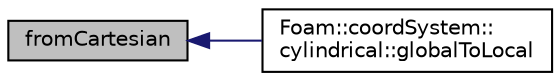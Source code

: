 digraph "fromCartesian"
{
  bgcolor="transparent";
  edge [fontname="Helvetica",fontsize="10",labelfontname="Helvetica",labelfontsize="10"];
  node [fontname="Helvetica",fontsize="10",shape=record];
  rankdir="LR";
  Node1 [label="fromCartesian",height=0.2,width=0.4,color="black", fillcolor="grey75", style="filled" fontcolor="black"];
  Node1 -> Node2 [dir="back",color="midnightblue",fontsize="10",style="solid",fontname="Helvetica"];
  Node2 [label="Foam::coordSystem::\lcylindrical::globalToLocal",height=0.2,width=0.4,color="black",URL="$classFoam_1_1coordSystem_1_1cylindrical.html#af7bf2602d4de0c5c9aa43d6425e728e1",tooltip="From global Cartesian system to the local coordinate system with optional translation for the origin..."];
}
